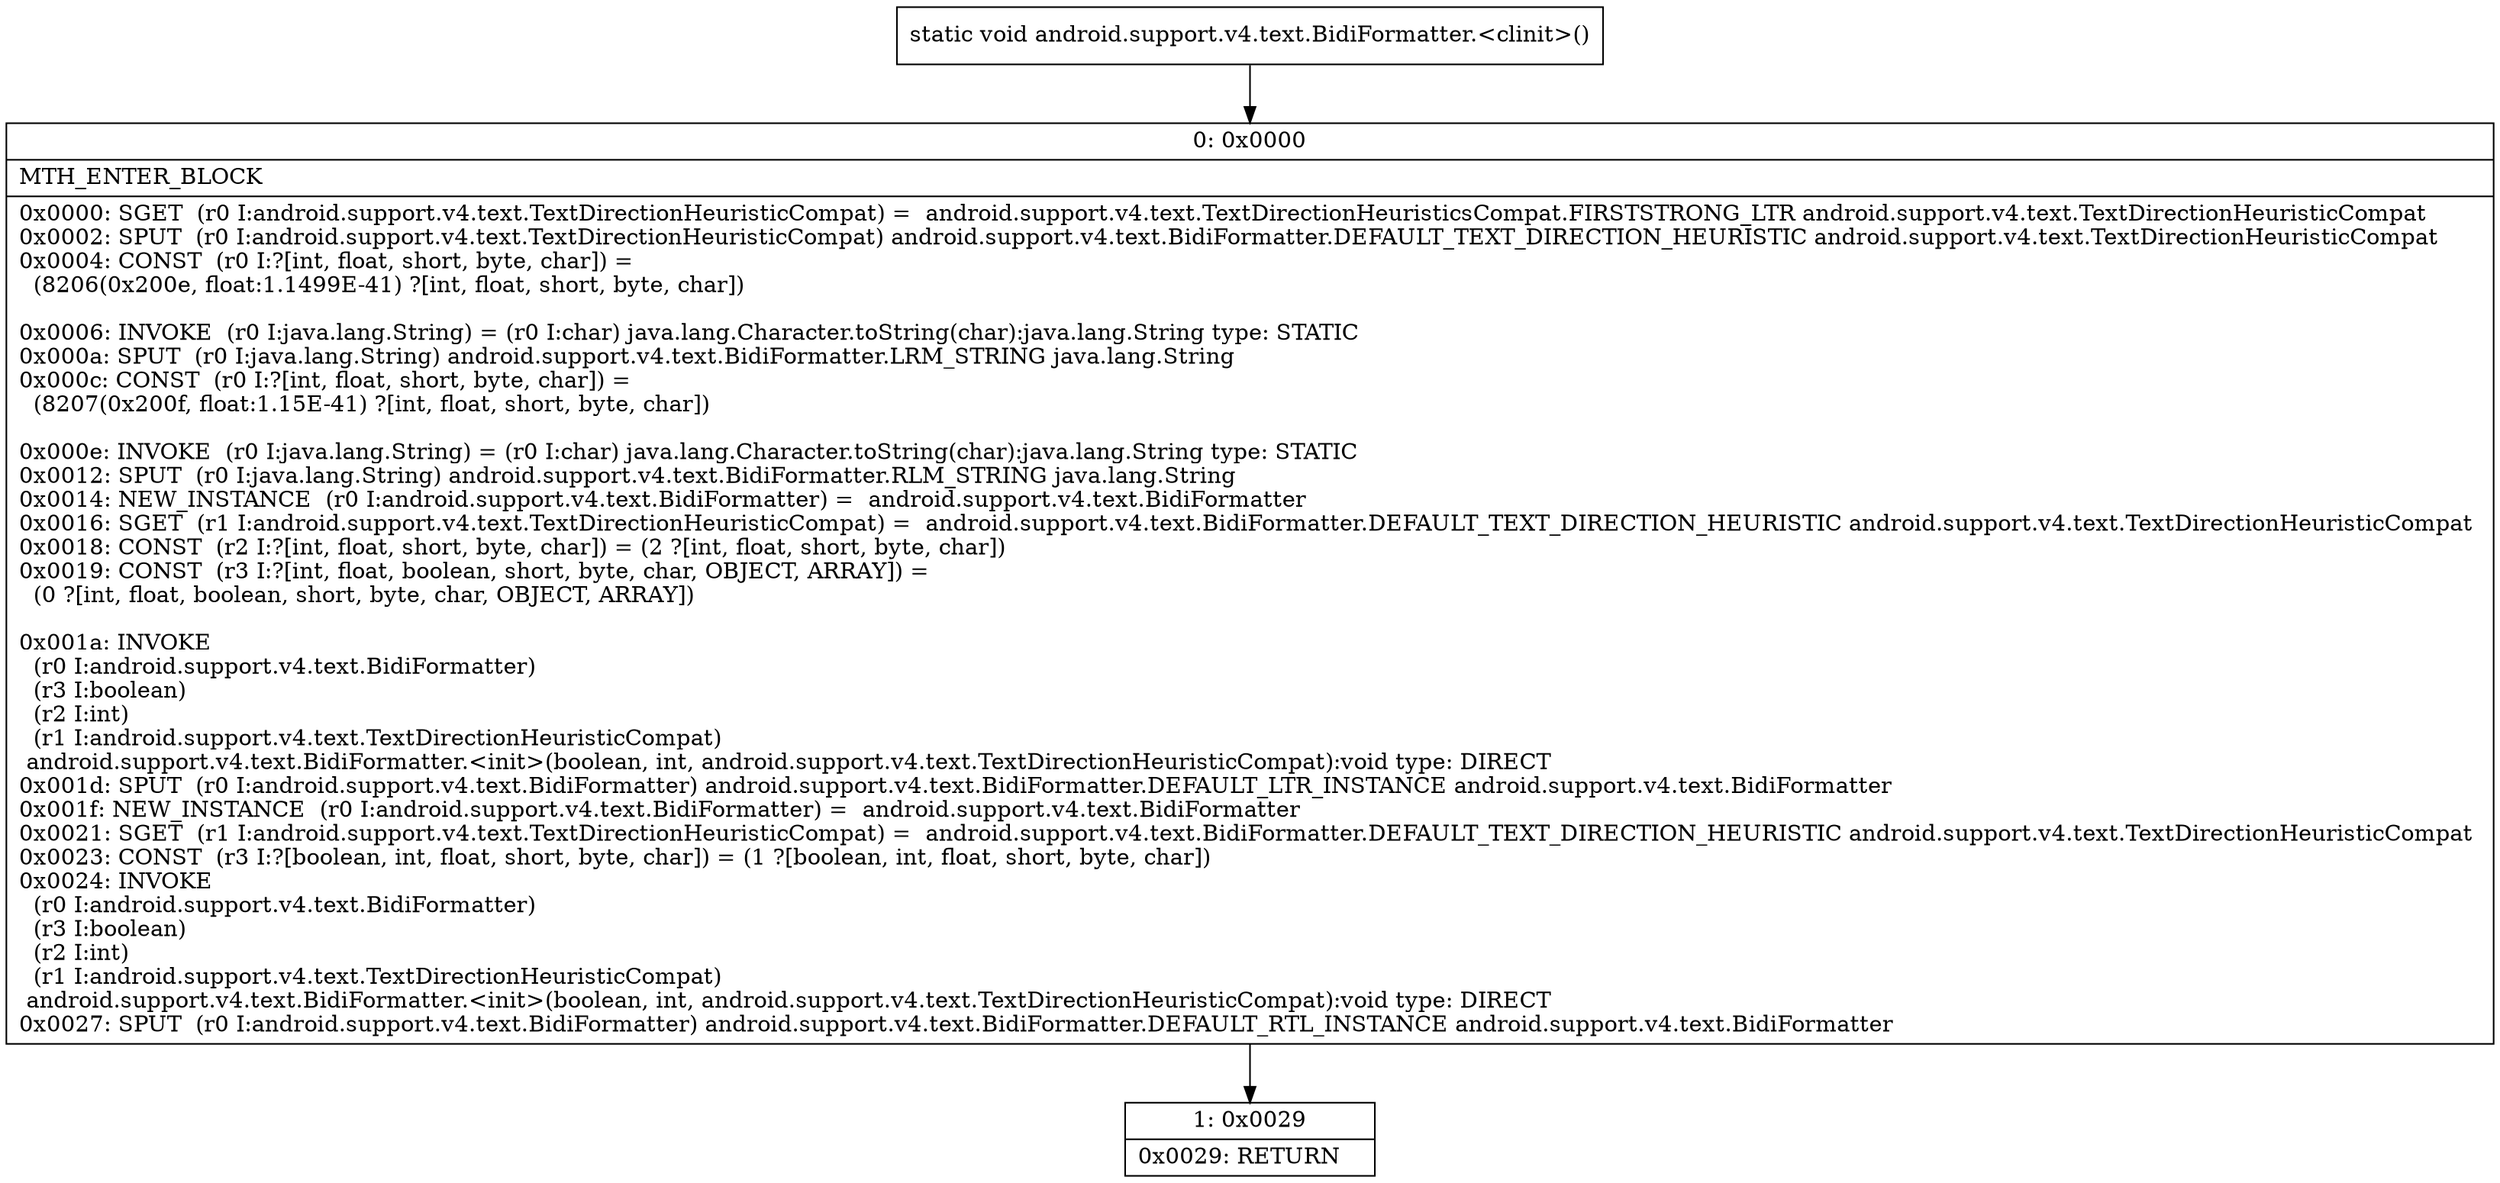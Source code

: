 digraph "CFG forandroid.support.v4.text.BidiFormatter.\<clinit\>()V" {
Node_0 [shape=record,label="{0\:\ 0x0000|MTH_ENTER_BLOCK\l|0x0000: SGET  (r0 I:android.support.v4.text.TextDirectionHeuristicCompat) =  android.support.v4.text.TextDirectionHeuristicsCompat.FIRSTSTRONG_LTR android.support.v4.text.TextDirectionHeuristicCompat \l0x0002: SPUT  (r0 I:android.support.v4.text.TextDirectionHeuristicCompat) android.support.v4.text.BidiFormatter.DEFAULT_TEXT_DIRECTION_HEURISTIC android.support.v4.text.TextDirectionHeuristicCompat \l0x0004: CONST  (r0 I:?[int, float, short, byte, char]) = \l  (8206(0x200e, float:1.1499E\-41) ?[int, float, short, byte, char])\l \l0x0006: INVOKE  (r0 I:java.lang.String) = (r0 I:char) java.lang.Character.toString(char):java.lang.String type: STATIC \l0x000a: SPUT  (r0 I:java.lang.String) android.support.v4.text.BidiFormatter.LRM_STRING java.lang.String \l0x000c: CONST  (r0 I:?[int, float, short, byte, char]) = \l  (8207(0x200f, float:1.15E\-41) ?[int, float, short, byte, char])\l \l0x000e: INVOKE  (r0 I:java.lang.String) = (r0 I:char) java.lang.Character.toString(char):java.lang.String type: STATIC \l0x0012: SPUT  (r0 I:java.lang.String) android.support.v4.text.BidiFormatter.RLM_STRING java.lang.String \l0x0014: NEW_INSTANCE  (r0 I:android.support.v4.text.BidiFormatter) =  android.support.v4.text.BidiFormatter \l0x0016: SGET  (r1 I:android.support.v4.text.TextDirectionHeuristicCompat) =  android.support.v4.text.BidiFormatter.DEFAULT_TEXT_DIRECTION_HEURISTIC android.support.v4.text.TextDirectionHeuristicCompat \l0x0018: CONST  (r2 I:?[int, float, short, byte, char]) = (2 ?[int, float, short, byte, char]) \l0x0019: CONST  (r3 I:?[int, float, boolean, short, byte, char, OBJECT, ARRAY]) = \l  (0 ?[int, float, boolean, short, byte, char, OBJECT, ARRAY])\l \l0x001a: INVOKE  \l  (r0 I:android.support.v4.text.BidiFormatter)\l  (r3 I:boolean)\l  (r2 I:int)\l  (r1 I:android.support.v4.text.TextDirectionHeuristicCompat)\l android.support.v4.text.BidiFormatter.\<init\>(boolean, int, android.support.v4.text.TextDirectionHeuristicCompat):void type: DIRECT \l0x001d: SPUT  (r0 I:android.support.v4.text.BidiFormatter) android.support.v4.text.BidiFormatter.DEFAULT_LTR_INSTANCE android.support.v4.text.BidiFormatter \l0x001f: NEW_INSTANCE  (r0 I:android.support.v4.text.BidiFormatter) =  android.support.v4.text.BidiFormatter \l0x0021: SGET  (r1 I:android.support.v4.text.TextDirectionHeuristicCompat) =  android.support.v4.text.BidiFormatter.DEFAULT_TEXT_DIRECTION_HEURISTIC android.support.v4.text.TextDirectionHeuristicCompat \l0x0023: CONST  (r3 I:?[boolean, int, float, short, byte, char]) = (1 ?[boolean, int, float, short, byte, char]) \l0x0024: INVOKE  \l  (r0 I:android.support.v4.text.BidiFormatter)\l  (r3 I:boolean)\l  (r2 I:int)\l  (r1 I:android.support.v4.text.TextDirectionHeuristicCompat)\l android.support.v4.text.BidiFormatter.\<init\>(boolean, int, android.support.v4.text.TextDirectionHeuristicCompat):void type: DIRECT \l0x0027: SPUT  (r0 I:android.support.v4.text.BidiFormatter) android.support.v4.text.BidiFormatter.DEFAULT_RTL_INSTANCE android.support.v4.text.BidiFormatter \l}"];
Node_1 [shape=record,label="{1\:\ 0x0029|0x0029: RETURN   \l}"];
MethodNode[shape=record,label="{static void android.support.v4.text.BidiFormatter.\<clinit\>() }"];
MethodNode -> Node_0;
Node_0 -> Node_1;
}

